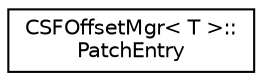 digraph "Graphical Class Hierarchy"
{
 // LATEX_PDF_SIZE
  edge [fontname="Helvetica",fontsize="10",labelfontname="Helvetica",labelfontsize="10"];
  node [fontname="Helvetica",fontsize="10",shape=record];
  rankdir="LR";
  Node0 [label="CSFOffsetMgr\< T \>::\lPatchEntry",height=0.2,width=0.4,color="black", fillcolor="white", style="filled",URL="$struct_c_s_f_offset_mgr_1_1_patch_entry.html",tooltip=" "];
}
